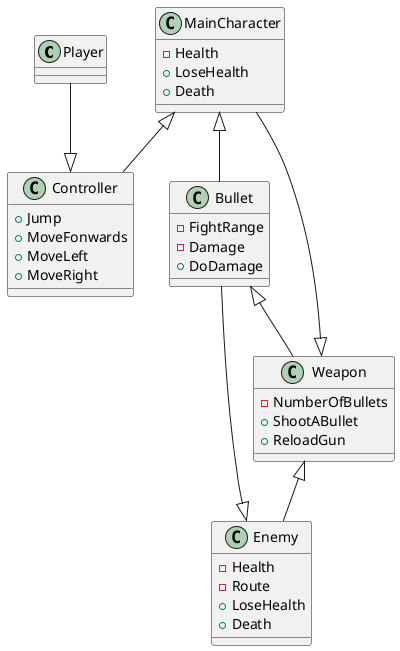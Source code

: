 @startuml
Player --|> Controller
class Controller {
+Jump
+MoveFonwards
+MoveLeft
+MoveRight
}
class MainCharacter {
-Health
+LoseHealth
+Death
}
MainCharacter <|-- Controller
class Enemy {
-Health
-Route
+LoseHealth
+Death
}
class Weapon {
-NumberOfBullets
+ShootABullet
+ReloadGun
}
class Bullet {
-FightRange
-Damage
+DoDamage
}
Enemy <|-- Bullet
Bullet <|-- Weapon
Weapon <|-- MainCharacter
Weapon <|-- Enemy
MainCharacter <|-- Bullet
@enduml
